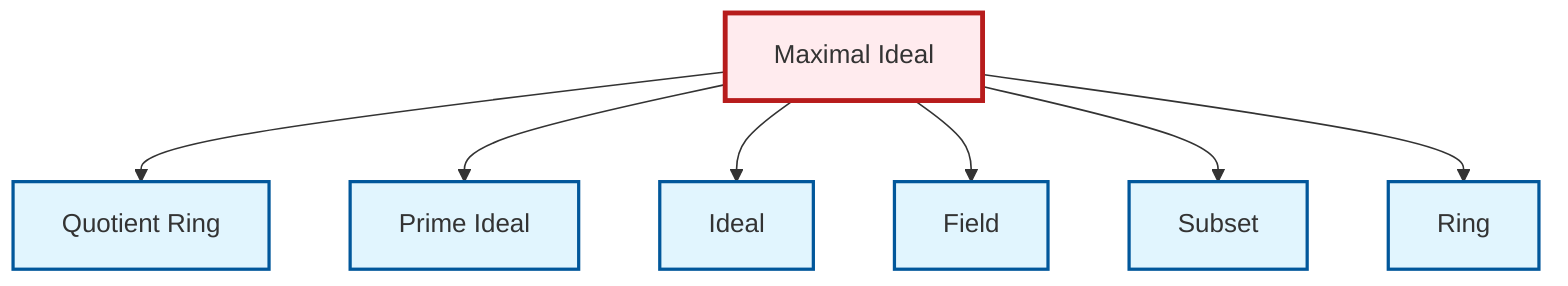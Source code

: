 graph TD
    classDef definition fill:#e1f5fe,stroke:#01579b,stroke-width:2px
    classDef theorem fill:#f3e5f5,stroke:#4a148c,stroke-width:2px
    classDef axiom fill:#fff3e0,stroke:#e65100,stroke-width:2px
    classDef example fill:#e8f5e9,stroke:#1b5e20,stroke-width:2px
    classDef current fill:#ffebee,stroke:#b71c1c,stroke-width:3px
    def-field["Field"]:::definition
    def-ring["Ring"]:::definition
    def-quotient-ring["Quotient Ring"]:::definition
    def-maximal-ideal["Maximal Ideal"]:::definition
    def-subset["Subset"]:::definition
    def-prime-ideal["Prime Ideal"]:::definition
    def-ideal["Ideal"]:::definition
    def-maximal-ideal --> def-quotient-ring
    def-maximal-ideal --> def-prime-ideal
    def-maximal-ideal --> def-ideal
    def-maximal-ideal --> def-field
    def-maximal-ideal --> def-subset
    def-maximal-ideal --> def-ring
    class def-maximal-ideal current